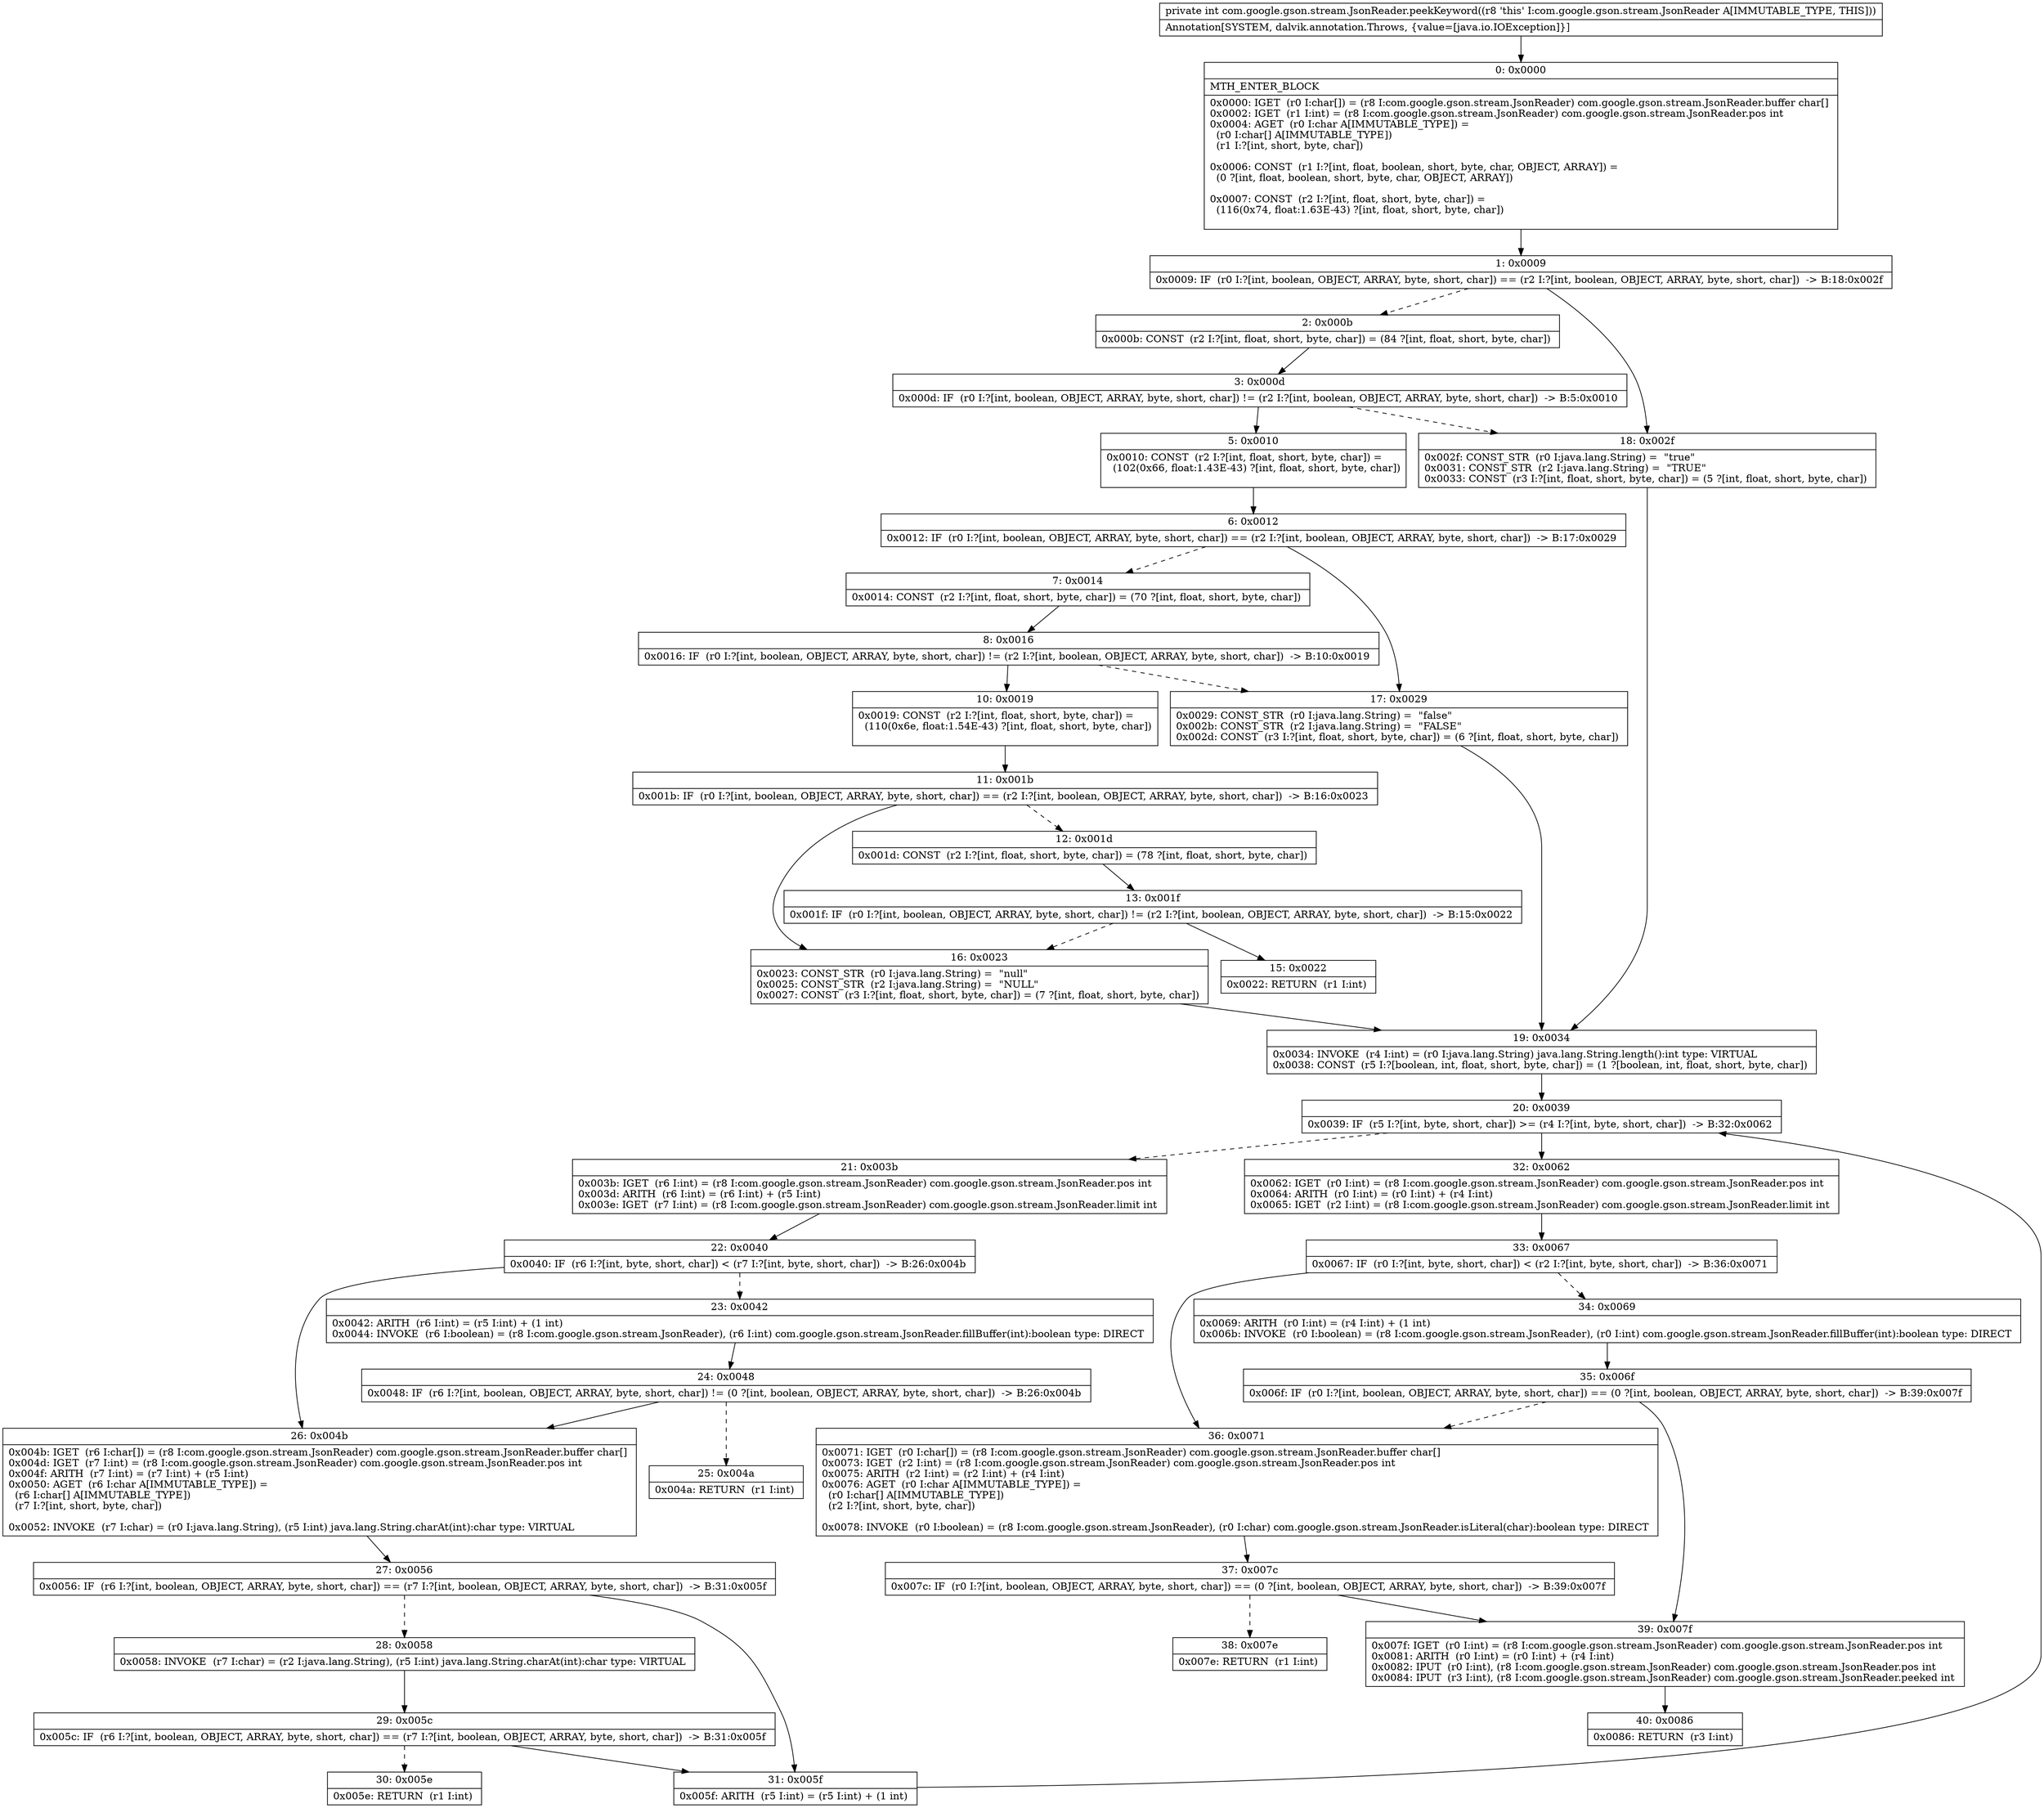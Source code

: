 digraph "CFG forcom.google.gson.stream.JsonReader.peekKeyword()I" {
Node_0 [shape=record,label="{0\:\ 0x0000|MTH_ENTER_BLOCK\l|0x0000: IGET  (r0 I:char[]) = (r8 I:com.google.gson.stream.JsonReader) com.google.gson.stream.JsonReader.buffer char[] \l0x0002: IGET  (r1 I:int) = (r8 I:com.google.gson.stream.JsonReader) com.google.gson.stream.JsonReader.pos int \l0x0004: AGET  (r0 I:char A[IMMUTABLE_TYPE]) = \l  (r0 I:char[] A[IMMUTABLE_TYPE])\l  (r1 I:?[int, short, byte, char])\l \l0x0006: CONST  (r1 I:?[int, float, boolean, short, byte, char, OBJECT, ARRAY]) = \l  (0 ?[int, float, boolean, short, byte, char, OBJECT, ARRAY])\l \l0x0007: CONST  (r2 I:?[int, float, short, byte, char]) = \l  (116(0x74, float:1.63E\-43) ?[int, float, short, byte, char])\l \l}"];
Node_1 [shape=record,label="{1\:\ 0x0009|0x0009: IF  (r0 I:?[int, boolean, OBJECT, ARRAY, byte, short, char]) == (r2 I:?[int, boolean, OBJECT, ARRAY, byte, short, char])  \-\> B:18:0x002f \l}"];
Node_2 [shape=record,label="{2\:\ 0x000b|0x000b: CONST  (r2 I:?[int, float, short, byte, char]) = (84 ?[int, float, short, byte, char]) \l}"];
Node_3 [shape=record,label="{3\:\ 0x000d|0x000d: IF  (r0 I:?[int, boolean, OBJECT, ARRAY, byte, short, char]) != (r2 I:?[int, boolean, OBJECT, ARRAY, byte, short, char])  \-\> B:5:0x0010 \l}"];
Node_5 [shape=record,label="{5\:\ 0x0010|0x0010: CONST  (r2 I:?[int, float, short, byte, char]) = \l  (102(0x66, float:1.43E\-43) ?[int, float, short, byte, char])\l \l}"];
Node_6 [shape=record,label="{6\:\ 0x0012|0x0012: IF  (r0 I:?[int, boolean, OBJECT, ARRAY, byte, short, char]) == (r2 I:?[int, boolean, OBJECT, ARRAY, byte, short, char])  \-\> B:17:0x0029 \l}"];
Node_7 [shape=record,label="{7\:\ 0x0014|0x0014: CONST  (r2 I:?[int, float, short, byte, char]) = (70 ?[int, float, short, byte, char]) \l}"];
Node_8 [shape=record,label="{8\:\ 0x0016|0x0016: IF  (r0 I:?[int, boolean, OBJECT, ARRAY, byte, short, char]) != (r2 I:?[int, boolean, OBJECT, ARRAY, byte, short, char])  \-\> B:10:0x0019 \l}"];
Node_10 [shape=record,label="{10\:\ 0x0019|0x0019: CONST  (r2 I:?[int, float, short, byte, char]) = \l  (110(0x6e, float:1.54E\-43) ?[int, float, short, byte, char])\l \l}"];
Node_11 [shape=record,label="{11\:\ 0x001b|0x001b: IF  (r0 I:?[int, boolean, OBJECT, ARRAY, byte, short, char]) == (r2 I:?[int, boolean, OBJECT, ARRAY, byte, short, char])  \-\> B:16:0x0023 \l}"];
Node_12 [shape=record,label="{12\:\ 0x001d|0x001d: CONST  (r2 I:?[int, float, short, byte, char]) = (78 ?[int, float, short, byte, char]) \l}"];
Node_13 [shape=record,label="{13\:\ 0x001f|0x001f: IF  (r0 I:?[int, boolean, OBJECT, ARRAY, byte, short, char]) != (r2 I:?[int, boolean, OBJECT, ARRAY, byte, short, char])  \-\> B:15:0x0022 \l}"];
Node_15 [shape=record,label="{15\:\ 0x0022|0x0022: RETURN  (r1 I:int) \l}"];
Node_16 [shape=record,label="{16\:\ 0x0023|0x0023: CONST_STR  (r0 I:java.lang.String) =  \"null\" \l0x0025: CONST_STR  (r2 I:java.lang.String) =  \"NULL\" \l0x0027: CONST  (r3 I:?[int, float, short, byte, char]) = (7 ?[int, float, short, byte, char]) \l}"];
Node_17 [shape=record,label="{17\:\ 0x0029|0x0029: CONST_STR  (r0 I:java.lang.String) =  \"false\" \l0x002b: CONST_STR  (r2 I:java.lang.String) =  \"FALSE\" \l0x002d: CONST  (r3 I:?[int, float, short, byte, char]) = (6 ?[int, float, short, byte, char]) \l}"];
Node_18 [shape=record,label="{18\:\ 0x002f|0x002f: CONST_STR  (r0 I:java.lang.String) =  \"true\" \l0x0031: CONST_STR  (r2 I:java.lang.String) =  \"TRUE\" \l0x0033: CONST  (r3 I:?[int, float, short, byte, char]) = (5 ?[int, float, short, byte, char]) \l}"];
Node_19 [shape=record,label="{19\:\ 0x0034|0x0034: INVOKE  (r4 I:int) = (r0 I:java.lang.String) java.lang.String.length():int type: VIRTUAL \l0x0038: CONST  (r5 I:?[boolean, int, float, short, byte, char]) = (1 ?[boolean, int, float, short, byte, char]) \l}"];
Node_20 [shape=record,label="{20\:\ 0x0039|0x0039: IF  (r5 I:?[int, byte, short, char]) \>= (r4 I:?[int, byte, short, char])  \-\> B:32:0x0062 \l}"];
Node_21 [shape=record,label="{21\:\ 0x003b|0x003b: IGET  (r6 I:int) = (r8 I:com.google.gson.stream.JsonReader) com.google.gson.stream.JsonReader.pos int \l0x003d: ARITH  (r6 I:int) = (r6 I:int) + (r5 I:int) \l0x003e: IGET  (r7 I:int) = (r8 I:com.google.gson.stream.JsonReader) com.google.gson.stream.JsonReader.limit int \l}"];
Node_22 [shape=record,label="{22\:\ 0x0040|0x0040: IF  (r6 I:?[int, byte, short, char]) \< (r7 I:?[int, byte, short, char])  \-\> B:26:0x004b \l}"];
Node_23 [shape=record,label="{23\:\ 0x0042|0x0042: ARITH  (r6 I:int) = (r5 I:int) + (1 int) \l0x0044: INVOKE  (r6 I:boolean) = (r8 I:com.google.gson.stream.JsonReader), (r6 I:int) com.google.gson.stream.JsonReader.fillBuffer(int):boolean type: DIRECT \l}"];
Node_24 [shape=record,label="{24\:\ 0x0048|0x0048: IF  (r6 I:?[int, boolean, OBJECT, ARRAY, byte, short, char]) != (0 ?[int, boolean, OBJECT, ARRAY, byte, short, char])  \-\> B:26:0x004b \l}"];
Node_25 [shape=record,label="{25\:\ 0x004a|0x004a: RETURN  (r1 I:int) \l}"];
Node_26 [shape=record,label="{26\:\ 0x004b|0x004b: IGET  (r6 I:char[]) = (r8 I:com.google.gson.stream.JsonReader) com.google.gson.stream.JsonReader.buffer char[] \l0x004d: IGET  (r7 I:int) = (r8 I:com.google.gson.stream.JsonReader) com.google.gson.stream.JsonReader.pos int \l0x004f: ARITH  (r7 I:int) = (r7 I:int) + (r5 I:int) \l0x0050: AGET  (r6 I:char A[IMMUTABLE_TYPE]) = \l  (r6 I:char[] A[IMMUTABLE_TYPE])\l  (r7 I:?[int, short, byte, char])\l \l0x0052: INVOKE  (r7 I:char) = (r0 I:java.lang.String), (r5 I:int) java.lang.String.charAt(int):char type: VIRTUAL \l}"];
Node_27 [shape=record,label="{27\:\ 0x0056|0x0056: IF  (r6 I:?[int, boolean, OBJECT, ARRAY, byte, short, char]) == (r7 I:?[int, boolean, OBJECT, ARRAY, byte, short, char])  \-\> B:31:0x005f \l}"];
Node_28 [shape=record,label="{28\:\ 0x0058|0x0058: INVOKE  (r7 I:char) = (r2 I:java.lang.String), (r5 I:int) java.lang.String.charAt(int):char type: VIRTUAL \l}"];
Node_29 [shape=record,label="{29\:\ 0x005c|0x005c: IF  (r6 I:?[int, boolean, OBJECT, ARRAY, byte, short, char]) == (r7 I:?[int, boolean, OBJECT, ARRAY, byte, short, char])  \-\> B:31:0x005f \l}"];
Node_30 [shape=record,label="{30\:\ 0x005e|0x005e: RETURN  (r1 I:int) \l}"];
Node_31 [shape=record,label="{31\:\ 0x005f|0x005f: ARITH  (r5 I:int) = (r5 I:int) + (1 int) \l}"];
Node_32 [shape=record,label="{32\:\ 0x0062|0x0062: IGET  (r0 I:int) = (r8 I:com.google.gson.stream.JsonReader) com.google.gson.stream.JsonReader.pos int \l0x0064: ARITH  (r0 I:int) = (r0 I:int) + (r4 I:int) \l0x0065: IGET  (r2 I:int) = (r8 I:com.google.gson.stream.JsonReader) com.google.gson.stream.JsonReader.limit int \l}"];
Node_33 [shape=record,label="{33\:\ 0x0067|0x0067: IF  (r0 I:?[int, byte, short, char]) \< (r2 I:?[int, byte, short, char])  \-\> B:36:0x0071 \l}"];
Node_34 [shape=record,label="{34\:\ 0x0069|0x0069: ARITH  (r0 I:int) = (r4 I:int) + (1 int) \l0x006b: INVOKE  (r0 I:boolean) = (r8 I:com.google.gson.stream.JsonReader), (r0 I:int) com.google.gson.stream.JsonReader.fillBuffer(int):boolean type: DIRECT \l}"];
Node_35 [shape=record,label="{35\:\ 0x006f|0x006f: IF  (r0 I:?[int, boolean, OBJECT, ARRAY, byte, short, char]) == (0 ?[int, boolean, OBJECT, ARRAY, byte, short, char])  \-\> B:39:0x007f \l}"];
Node_36 [shape=record,label="{36\:\ 0x0071|0x0071: IGET  (r0 I:char[]) = (r8 I:com.google.gson.stream.JsonReader) com.google.gson.stream.JsonReader.buffer char[] \l0x0073: IGET  (r2 I:int) = (r8 I:com.google.gson.stream.JsonReader) com.google.gson.stream.JsonReader.pos int \l0x0075: ARITH  (r2 I:int) = (r2 I:int) + (r4 I:int) \l0x0076: AGET  (r0 I:char A[IMMUTABLE_TYPE]) = \l  (r0 I:char[] A[IMMUTABLE_TYPE])\l  (r2 I:?[int, short, byte, char])\l \l0x0078: INVOKE  (r0 I:boolean) = (r8 I:com.google.gson.stream.JsonReader), (r0 I:char) com.google.gson.stream.JsonReader.isLiteral(char):boolean type: DIRECT \l}"];
Node_37 [shape=record,label="{37\:\ 0x007c|0x007c: IF  (r0 I:?[int, boolean, OBJECT, ARRAY, byte, short, char]) == (0 ?[int, boolean, OBJECT, ARRAY, byte, short, char])  \-\> B:39:0x007f \l}"];
Node_38 [shape=record,label="{38\:\ 0x007e|0x007e: RETURN  (r1 I:int) \l}"];
Node_39 [shape=record,label="{39\:\ 0x007f|0x007f: IGET  (r0 I:int) = (r8 I:com.google.gson.stream.JsonReader) com.google.gson.stream.JsonReader.pos int \l0x0081: ARITH  (r0 I:int) = (r0 I:int) + (r4 I:int) \l0x0082: IPUT  (r0 I:int), (r8 I:com.google.gson.stream.JsonReader) com.google.gson.stream.JsonReader.pos int \l0x0084: IPUT  (r3 I:int), (r8 I:com.google.gson.stream.JsonReader) com.google.gson.stream.JsonReader.peeked int \l}"];
Node_40 [shape=record,label="{40\:\ 0x0086|0x0086: RETURN  (r3 I:int) \l}"];
MethodNode[shape=record,label="{private int com.google.gson.stream.JsonReader.peekKeyword((r8 'this' I:com.google.gson.stream.JsonReader A[IMMUTABLE_TYPE, THIS]))  | Annotation[SYSTEM, dalvik.annotation.Throws, \{value=[java.io.IOException]\}]\l}"];
MethodNode -> Node_0;
Node_0 -> Node_1;
Node_1 -> Node_2[style=dashed];
Node_1 -> Node_18;
Node_2 -> Node_3;
Node_3 -> Node_5;
Node_3 -> Node_18[style=dashed];
Node_5 -> Node_6;
Node_6 -> Node_7[style=dashed];
Node_6 -> Node_17;
Node_7 -> Node_8;
Node_8 -> Node_10;
Node_8 -> Node_17[style=dashed];
Node_10 -> Node_11;
Node_11 -> Node_12[style=dashed];
Node_11 -> Node_16;
Node_12 -> Node_13;
Node_13 -> Node_15;
Node_13 -> Node_16[style=dashed];
Node_16 -> Node_19;
Node_17 -> Node_19;
Node_18 -> Node_19;
Node_19 -> Node_20;
Node_20 -> Node_21[style=dashed];
Node_20 -> Node_32;
Node_21 -> Node_22;
Node_22 -> Node_23[style=dashed];
Node_22 -> Node_26;
Node_23 -> Node_24;
Node_24 -> Node_25[style=dashed];
Node_24 -> Node_26;
Node_26 -> Node_27;
Node_27 -> Node_28[style=dashed];
Node_27 -> Node_31;
Node_28 -> Node_29;
Node_29 -> Node_30[style=dashed];
Node_29 -> Node_31;
Node_31 -> Node_20;
Node_32 -> Node_33;
Node_33 -> Node_34[style=dashed];
Node_33 -> Node_36;
Node_34 -> Node_35;
Node_35 -> Node_36[style=dashed];
Node_35 -> Node_39;
Node_36 -> Node_37;
Node_37 -> Node_38[style=dashed];
Node_37 -> Node_39;
Node_39 -> Node_40;
}

